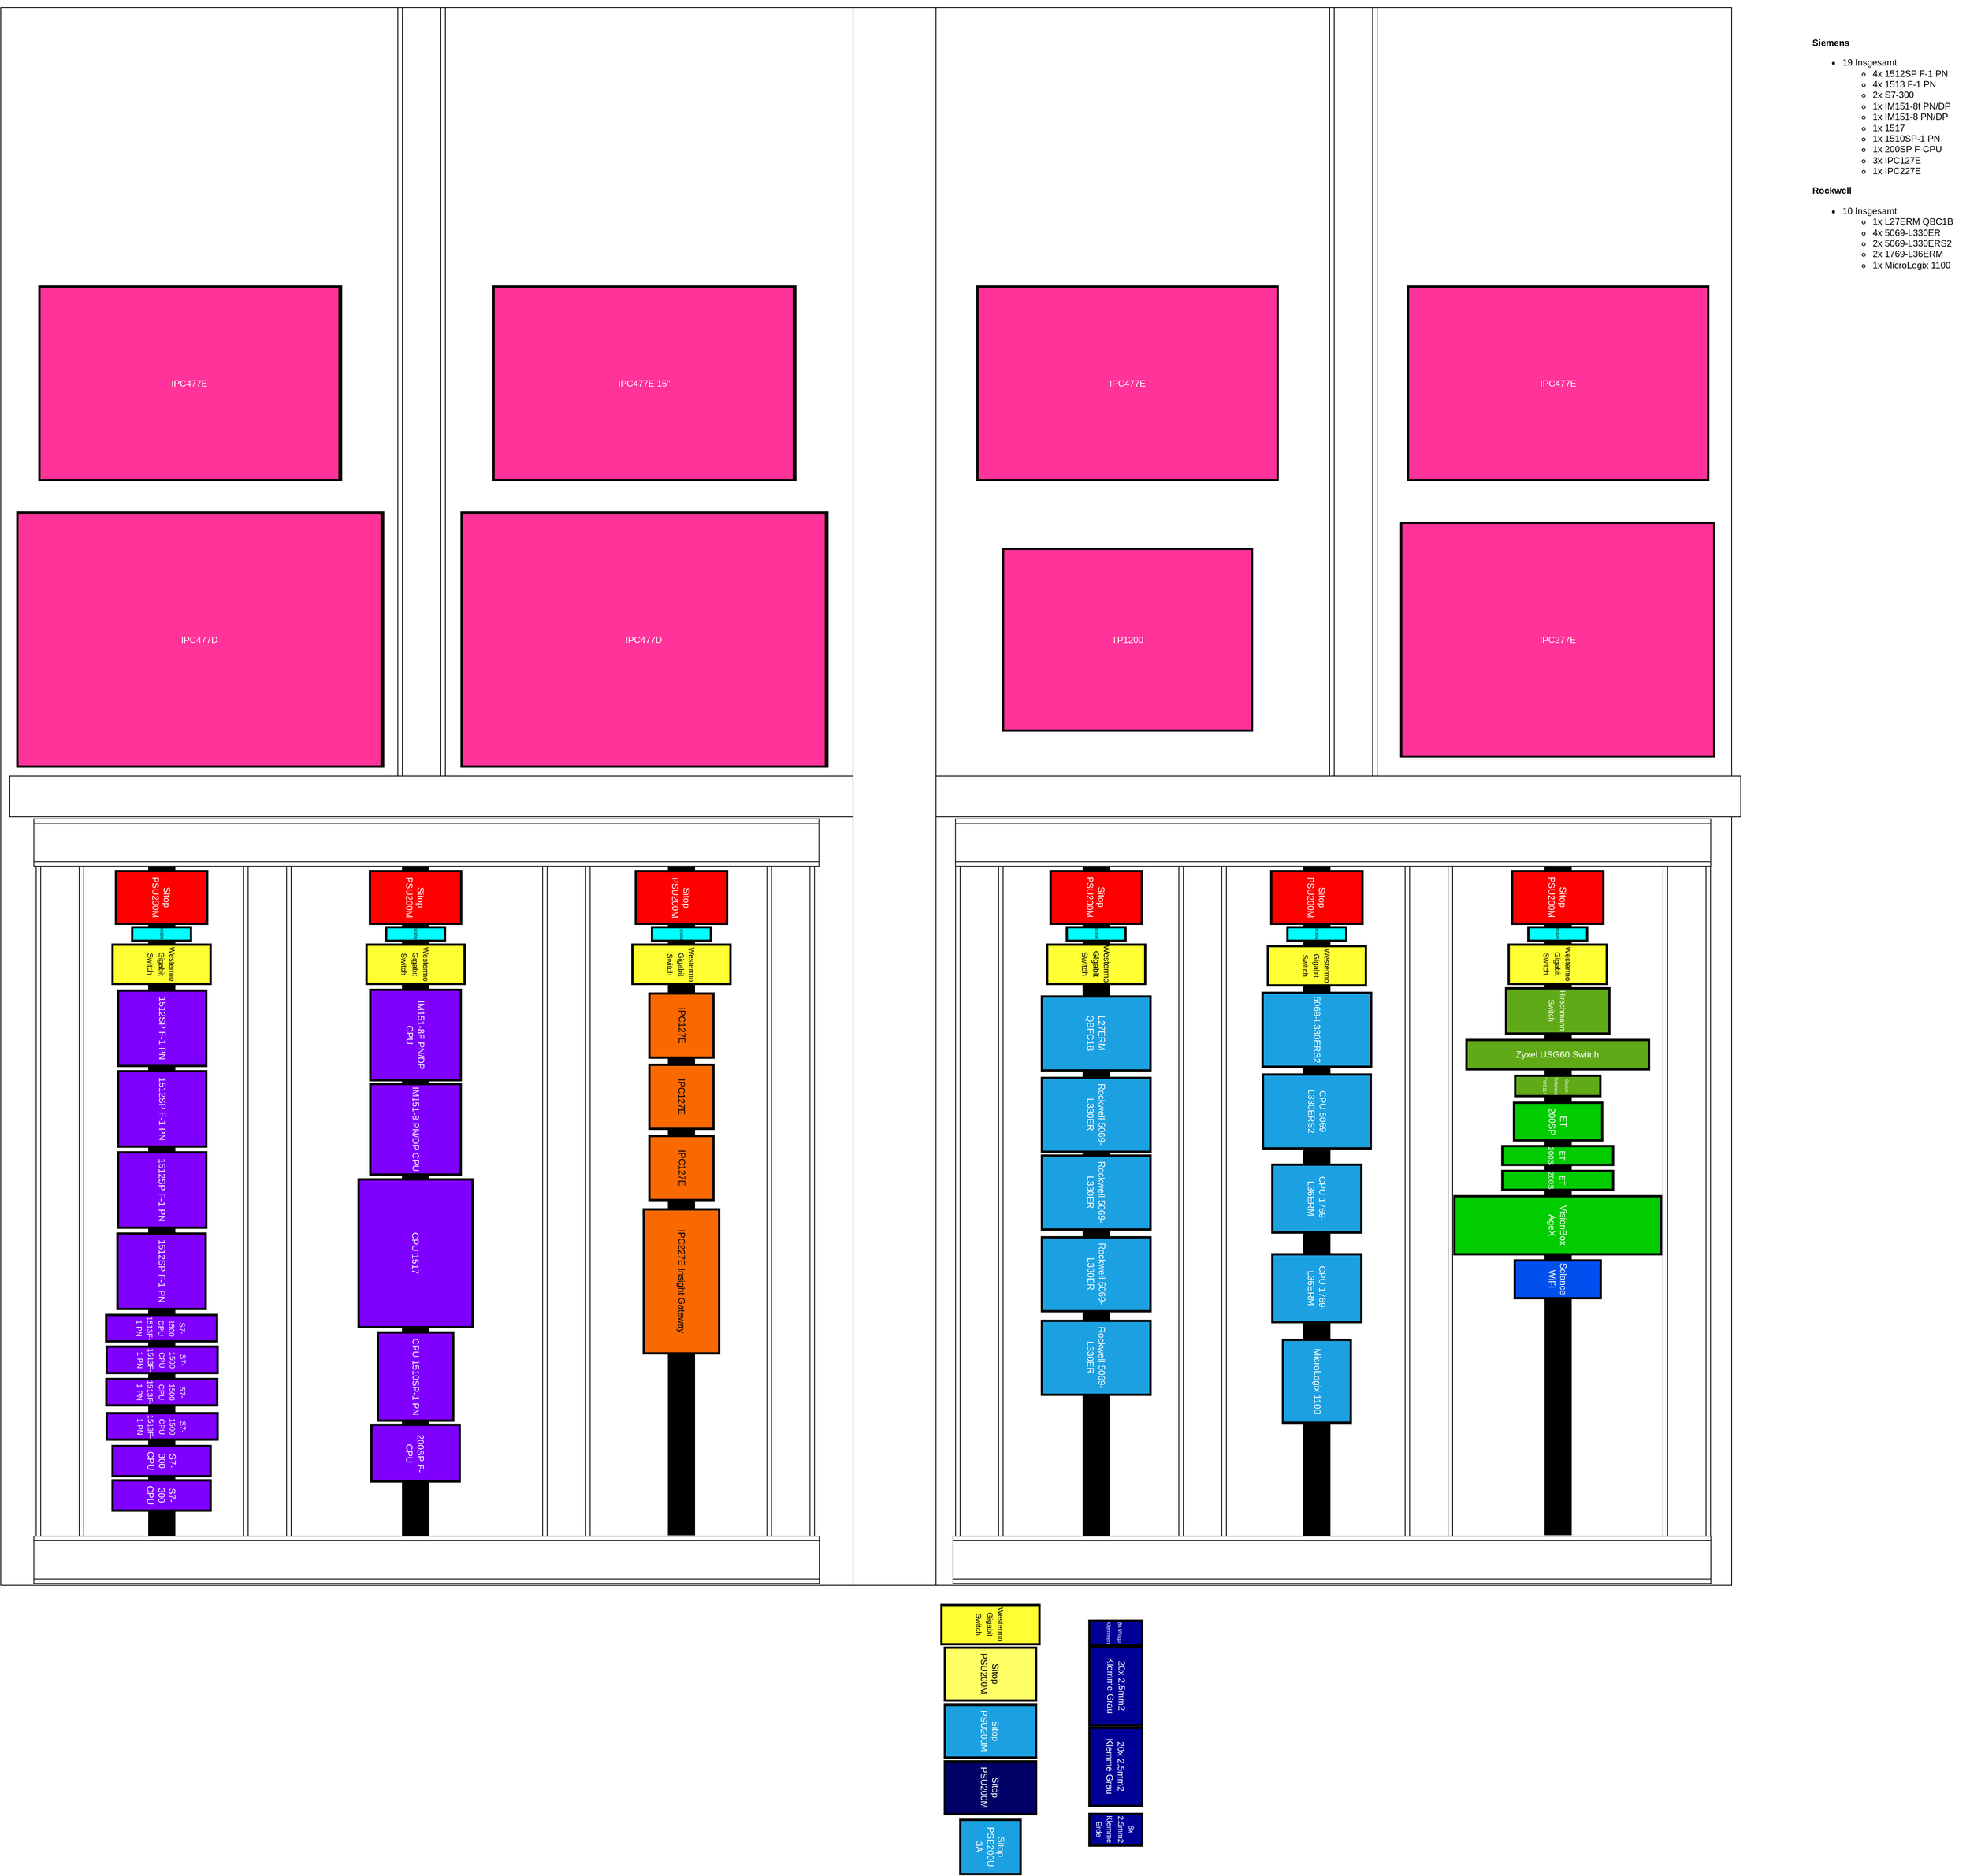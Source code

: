 <mxfile>
    <diagram id="4i3XlWR_qDF0VTYH1KfJ" name="Page-1">
        <mxGraphModel dx="471" dy="1349" grid="1" gridSize="10" guides="1" tooltips="1" connect="1" arrows="1" fold="1" page="1" pageScale="1" pageWidth="850" pageHeight="1100" math="0" shadow="0">
            <root>
                <mxCell id="0"/>
                <mxCell id="1" parent="0"/>
                <mxCell id="2" value="" style="rounded=0;whiteSpace=wrap;html=1;" parent="1" vertex="1">
                    <mxGeometry x="1790" y="70" width="2295" height="2093" as="geometry"/>
                </mxCell>
                <mxCell id="3" value="" style="rounded=0;whiteSpace=wrap;html=1;" parent="1" vertex="1">
                    <mxGeometry x="1802" y="1089.5" width="2295" height="54" as="geometry"/>
                </mxCell>
                <mxCell id="4" value="" style="rounded=0;whiteSpace=wrap;html=1;" parent="1" vertex="1">
                    <mxGeometry x="2920" y="70" width="110" height="2093" as="geometry"/>
                </mxCell>
                <mxCell id="5" value="IPC477D" style="rounded=0;whiteSpace=wrap;html=1;fillColor=#60a917;fontColor=#ffffff;strokeColor=#000000;strokeWidth=3;" parent="1" vertex="1">
                    <mxGeometry x="1814" y="740" width="483" height="337" as="geometry"/>
                </mxCell>
                <mxCell id="6" value="IPC477D" style="rounded=0;whiteSpace=wrap;html=1;fillColor=#60a917;fontColor=#ffffff;strokeColor=#000000;strokeWidth=3;" parent="1" vertex="1">
                    <mxGeometry x="2403" y="740" width="483" height="337" as="geometry"/>
                </mxCell>
                <mxCell id="8" value="IPC277E" style="rounded=0;whiteSpace=wrap;html=1;fillColor=#FF3399;fontColor=#ffffff;strokeColor=#000000;strokeWidth=3;" parent="1" vertex="1">
                    <mxGeometry x="3646.88" y="753.5" width="415" height="310" as="geometry"/>
                </mxCell>
                <mxCell id="11" value="TP1200" style="rounded=0;whiteSpace=wrap;html=1;fillColor=#FF3399;fontColor=#ffffff;strokeColor=#000000;strokeWidth=3;" parent="1" vertex="1">
                    <mxGeometry x="3119" y="788" width="330" height="241" as="geometry"/>
                </mxCell>
                <mxCell id="13" value="IPC477E" style="rounded=0;whiteSpace=wrap;html=1;fillColor=#FF3399;fontColor=#ffffff;strokeColor=#000000;strokeWidth=3;" parent="1" vertex="1">
                    <mxGeometry x="3085" y="440" width="398" height="257" as="geometry"/>
                </mxCell>
                <mxCell id="14" value="IPC477E" style="rounded=0;whiteSpace=wrap;html=1;fillColor=#FF3399;fontColor=#ffffff;strokeColor=#000000;strokeWidth=3;" parent="1" vertex="1">
                    <mxGeometry x="3655.88" y="440" width="398" height="257" as="geometry"/>
                </mxCell>
                <mxCell id="15" value="IPC477E" style="rounded=0;whiteSpace=wrap;html=1;fillColor=#FFCD42;fontColor=#ffffff;strokeColor=#000000;strokeWidth=3;" parent="1" vertex="1">
                    <mxGeometry x="1843.25" y="440" width="398" height="257" as="geometry"/>
                </mxCell>
                <mxCell id="16" value="IPC477E 15&quot;" style="rounded=0;whiteSpace=wrap;html=1;fillColor=#1ba1e2;fontColor=#ffffff;strokeColor=#000000;strokeWidth=3;" parent="1" vertex="1">
                    <mxGeometry x="2445.5" y="440" width="398" height="257" as="geometry"/>
                </mxCell>
                <mxCell id="17" value="" style="shape=process;whiteSpace=wrap;html=1;backgroundOutline=1;rotation=0;" parent="1" vertex="1">
                    <mxGeometry x="2316.5" y="70" width="63" height="1019.5" as="geometry"/>
                </mxCell>
                <mxCell id="18" value="" style="shape=process;whiteSpace=wrap;html=1;backgroundOutline=1;rotation=0;" parent="1" vertex="1">
                    <mxGeometry x="3552" y="70" width="63" height="1019.5" as="geometry"/>
                </mxCell>
                <mxCell id="25" value="" style="shape=process;whiteSpace=wrap;html=1;backgroundOutline=1;rotation=180;direction=east;" parent="1" vertex="1">
                    <mxGeometry x="2112" y="1203" width="63" height="903" as="geometry"/>
                </mxCell>
                <mxCell id="26" value="" style="shape=process;whiteSpace=wrap;html=1;backgroundOutline=1;rotation=180;direction=east;" parent="1" vertex="1">
                    <mxGeometry x="2508.5" y="1207" width="63" height="898" as="geometry"/>
                </mxCell>
                <mxCell id="27" value="" style="shape=process;whiteSpace=wrap;html=1;backgroundOutline=1;rotation=180;direction=east;" parent="1" vertex="1">
                    <mxGeometry x="2805.88" y="1204" width="63" height="898" as="geometry"/>
                </mxCell>
                <mxCell id="28" value="" style="shape=process;whiteSpace=wrap;html=1;backgroundOutline=1;rotation=180;direction=west;" parent="1" vertex="1">
                    <mxGeometry x="3056" y="1203.5" width="63" height="899" as="geometry"/>
                </mxCell>
                <mxCell id="29" value="" style="rounded=0;whiteSpace=wrap;html=1;fillColor=#000000;direction=east;rotation=90;" parent="1" vertex="1">
                    <mxGeometry x="2247.81" y="1633.84" width="889.41" height="35" as="geometry"/>
                </mxCell>
                <mxCell id="30" value="" style="rounded=0;whiteSpace=wrap;html=1;fillColor=#000000;direction=east;rotation=90;" parent="1" vertex="1">
                    <mxGeometry x="1892.22" y="1633.97" width="895.57" height="35" as="geometry"/>
                </mxCell>
                <mxCell id="31" value="" style="rounded=0;whiteSpace=wrap;html=1;fillColor=#000000;direction=east;rotation=90;" parent="1" vertex="1">
                    <mxGeometry x="1557.25" y="1636.25" width="892.5" height="35" as="geometry"/>
                </mxCell>
                <mxCell id="34" value="&lt;font color=&quot;#000000&quot; style=&quot;font-size: 10px;&quot;&gt;Westermo Gigabit Switch&lt;/font&gt;" style="rounded=0;whiteSpace=wrap;html=1;fillColor=#FFFF33;fontColor=#ffffff;strokeColor=#000000;strokeWidth=3;direction=east;rotation=90;" parent="1" vertex="1">
                    <mxGeometry x="1977.25" y="1274.12" width="52" height="130" as="geometry"/>
                </mxCell>
                <mxCell id="35" value="&lt;font color=&quot;#000000&quot; style=&quot;font-size: 10px;&quot;&gt;Westermo Gigabit Switch&lt;/font&gt;" style="rounded=0;whiteSpace=wrap;html=1;fillColor=#FFFF33;fontColor=#ffffff;strokeColor=#000000;strokeWidth=3;direction=east;rotation=90;" parent="1" vertex="1">
                    <mxGeometry x="2666.51" y="1274.12" width="52" height="130" as="geometry"/>
                </mxCell>
                <mxCell id="38" value="&lt;font color=&quot;#000000&quot; style=&quot;font-size: 10px;&quot;&gt;Westermo Gigabit Switch&lt;/font&gt;" style="rounded=0;whiteSpace=wrap;html=1;fillColor=#FFFF33;fontColor=#ffffff;strokeColor=#000000;strokeWidth=3;direction=east;rotation=90;" parent="1" vertex="1">
                    <mxGeometry x="2314.01" y="1274.12" width="52" height="130" as="geometry"/>
                </mxCell>
                <mxCell id="39" value="200SP F-CPU" style="rounded=0;whiteSpace=wrap;html=1;fillColor=#7F00FF;fontColor=#ffffff;strokeColor=#000000;strokeWidth=3;direction=east;rotation=90;" parent="1" vertex="1">
                    <mxGeometry x="2302.51" y="1929.12" width="75" height="117" as="geometry"/>
                </mxCell>
                <mxCell id="40" value="1512SP F-1 PN" style="rounded=0;whiteSpace=wrap;html=1;fillColor=#7F00FF;fontColor=#ffffff;strokeColor=#000000;strokeWidth=3;direction=east;rotation=90;" parent="1" vertex="1">
                    <mxGeometry x="1953.25" y="1687.88" width="100" height="117" as="geometry"/>
                </mxCell>
                <mxCell id="41" value="&lt;font style=&quot;font-size: 10px;&quot;&gt;S7-1500 CPU 1513F-1 PN&lt;/font&gt;" style="rounded=0;whiteSpace=wrap;html=1;fillColor=#7F00FF;fontColor=#ffffff;strokeColor=#000000;strokeWidth=3;direction=east;rotation=90;" parent="1" vertex="1">
                    <mxGeometry x="1985.75" y="1748.31" width="35" height="147" as="geometry"/>
                </mxCell>
                <mxCell id="42" value="IM151-8 PN/DP CPU" style="rounded=0;whiteSpace=wrap;html=1;fillColor=#7F00FF;fontColor=#ffffff;strokeColor=#000000;strokeWidth=3;direction=east;rotation=90;" parent="1" vertex="1">
                    <mxGeometry x="2280.01" y="1498" width="120" height="120" as="geometry"/>
                </mxCell>
                <mxCell id="43" value="S7-300 CPU" style="rounded=0;whiteSpace=wrap;html=1;fillColor=#7F00FF;fontColor=#ffffff;strokeColor=#000000;strokeWidth=3;direction=east;rotation=90;" parent="1" vertex="1">
                    <mxGeometry x="1983.25" y="1978.69" width="40" height="130" as="geometry"/>
                </mxCell>
                <mxCell id="44" value="" style="shape=process;whiteSpace=wrap;html=1;backgroundOutline=1;rotation=180;direction=east;" parent="1" vertex="1">
                    <mxGeometry x="1837" y="1207.5" width="63" height="890.5" as="geometry"/>
                </mxCell>
                <mxCell id="45" value="IM151-8F PN/DP CPU" style="rounded=0;whiteSpace=wrap;html=1;fillColor=#7F00FF;fontColor=#ffffff;strokeColor=#000000;strokeWidth=3;direction=east;rotation=90;" parent="1" vertex="1">
                    <mxGeometry x="2280.01" y="1373" width="120" height="120" as="geometry"/>
                </mxCell>
                <mxCell id="57" value="" style="rounded=0;whiteSpace=wrap;html=1;fillColor=#000000;direction=west;rotation=90;" parent="1" vertex="1">
                    <mxGeometry x="2797.44" y="1637.75" width="890" height="35" as="geometry"/>
                </mxCell>
                <mxCell id="58" value="" style="rounded=0;whiteSpace=wrap;html=1;fillColor=#000000;direction=west;rotation=90;" parent="1" vertex="1">
                    <mxGeometry x="3088.97" y="1634.22" width="892.07" height="35" as="geometry"/>
                </mxCell>
                <mxCell id="59" value="" style="rounded=0;whiteSpace=wrap;html=1;fillColor=#000000;direction=west;rotation=90;" parent="1" vertex="1">
                    <mxGeometry x="3411.14" y="1634.62" width="887.47" height="35" as="geometry"/>
                </mxCell>
                <mxCell id="60" value="&lt;span style=&quot;color: rgb(255, 255, 255); font-size: 10px;&quot;&gt;S7-1500 CPU 1513F-1 PN&lt;/span&gt;" style="rounded=0;whiteSpace=wrap;html=1;fillColor=#7F00FF;fontColor=#000000;strokeColor=#000000;strokeWidth=3;direction=west;rotation=90;" parent="1" vertex="1">
                    <mxGeometry x="1986.0" y="1833.31" width="35" height="147" as="geometry"/>
                </mxCell>
                <mxCell id="61" value="Rockwell 5069-L330ER" style="rounded=0;whiteSpace=wrap;html=1;fillColor=#1ba1e2;fontColor=#ffffff;strokeColor=#000000;strokeWidth=3;direction=west;rotation=90;" parent="1" vertex="1">
                    <mxGeometry x="3193.44" y="1570" width="98" height="144" as="geometry"/>
                </mxCell>
                <mxCell id="62" value="&lt;span style=&quot;font-size: 10px;&quot;&gt;S7-1500 CPU 1513F-1 PN&lt;/span&gt;" style="rounded=0;whiteSpace=wrap;html=1;fillColor=#7F00FF;fontColor=#ffffff;strokeColor=#000000;strokeWidth=3;direction=west;rotation=90;" parent="1" vertex="1">
                    <mxGeometry x="1986.5" y="1790.31" width="35" height="147" as="geometry"/>
                </mxCell>
                <mxCell id="64" value="Rockwell 5069-L330ER" style="rounded=0;whiteSpace=wrap;html=1;fillColor=#1ba1e2;fontColor=#ffffff;strokeColor=#000000;strokeWidth=3;direction=west;rotation=90;" parent="1" vertex="1">
                    <mxGeometry x="3193.44" y="1789.12" width="98" height="144" as="geometry"/>
                </mxCell>
                <mxCell id="65" value="&lt;span style=&quot;font-size: 11px;&quot;&gt;&lt;font color=&quot;#000000&quot;&gt;Westermo Gigabit Switch&lt;/font&gt;&lt;/span&gt;" style="rounded=0;whiteSpace=wrap;html=1;fillColor=#FFFF33;fontColor=#ffffff;strokeColor=#000000;strokeWidth=3;direction=west;rotation=90;" parent="1" vertex="1">
                    <mxGeometry x="3216.44" y="1274.12" width="52" height="130" as="geometry"/>
                </mxCell>
                <mxCell id="66" value="&lt;font style=&quot;font-size: 7px;&quot;&gt;8x Wago Klemmen&lt;/font&gt;" style="rounded=0;whiteSpace=wrap;html=1;fillColor=#000099;fontColor=#ffffff;strokeColor=#000000;strokeWidth=3;direction=west;rotation=90;" parent="1" vertex="1">
                    <mxGeometry x="3252.44" y="2190.91" width="32" height="70" as="geometry"/>
                </mxCell>
                <mxCell id="67" value="S7-300 CPU" style="rounded=0;whiteSpace=wrap;html=1;fillColor=#7F00FF;fontColor=#ffffff;strokeColor=#000000;strokeWidth=3;direction=west;rotation=90;" parent="1" vertex="1">
                    <mxGeometry x="1983.25" y="1933.12" width="40" height="130" as="geometry"/>
                </mxCell>
                <mxCell id="68" value="Sitop PSU200M" style="rounded=0;whiteSpace=wrap;html=1;fillColor=#000066;fontColor=#ffffff;strokeColor=#000000;strokeWidth=3;direction=west;rotation=90;" parent="1" vertex="1">
                    <mxGeometry x="3067.22" y="2371" width="70" height="121" as="geometry"/>
                </mxCell>
                <mxCell id="69" value="&lt;font style=&quot;font-size: 10px;&quot;&gt;Westermo Gigabit Switch&lt;/font&gt;" style="rounded=0;whiteSpace=wrap;html=1;fillColor=#FFFF33;fontColor=#000000;strokeColor=#000000;strokeWidth=3;direction=west;rotation=90;" parent="1" vertex="1">
                    <mxGeometry x="3076.22" y="2150" width="52" height="130" as="geometry"/>
                </mxCell>
                <mxCell id="70" value="&lt;font color=&quot;#ffffff&quot;&gt;1512SP F-1 PN&lt;/font&gt;" style="rounded=0;whiteSpace=wrap;html=1;fillColor=#7F00FF;fontColor=#000000;strokeColor=#000000;strokeWidth=3;direction=west;rotation=90;" parent="1" vertex="1">
                    <mxGeometry x="1954" y="1365.5" width="100" height="117" as="geometry"/>
                </mxCell>
                <mxCell id="72" value="Sitop PSU200M" style="rounded=0;whiteSpace=wrap;html=1;fillColor=#1ba1e2;fontColor=#ffffff;strokeColor=#000000;strokeWidth=3;direction=west;rotation=90;" parent="1" vertex="1">
                    <mxGeometry x="3067.22" y="2296" width="70" height="121" as="geometry"/>
                </mxCell>
                <mxCell id="73" value="Sitop PSE200U 3A" style="rounded=0;whiteSpace=wrap;html=1;fillColor=#1ba1e2;fontColor=#ffffff;strokeColor=#000000;strokeWidth=3;direction=west;rotation=90;" parent="1" vertex="1">
                    <mxGeometry x="3066.22" y="2470" width="72" height="80" as="geometry"/>
                </mxCell>
                <mxCell id="74" value="&lt;font color=&quot;#000000&quot; style=&quot;font-size: 10px;&quot;&gt;Westermo Gigabit Switch&lt;/font&gt;" style="rounded=0;whiteSpace=wrap;html=1;fillColor=#FFFF33;fontColor=#ffffff;strokeColor=#000000;strokeWidth=3;direction=west;rotation=90;" parent="1" vertex="1">
                    <mxGeometry x="3509.01" y="1276.12" width="52" height="130" as="geometry"/>
                </mxCell>
                <mxCell id="75" value="1512SP F-1 PN" style="rounded=0;whiteSpace=wrap;html=1;fillColor=#7F00FF;fontColor=#ffffff;strokeColor=#000000;strokeWidth=3;direction=west;rotation=90;" parent="1" vertex="1">
                    <mxGeometry x="1954.0" y="1472.5" width="100" height="117" as="geometry"/>
                </mxCell>
                <mxCell id="76" value="5069-L330ERS2" style="rounded=0;whiteSpace=wrap;html=1;fillColor=#1ba1e2;fontColor=#ffffff;strokeColor=#000000;strokeWidth=3;direction=west;rotation=90;" parent="1" vertex="1">
                    <mxGeometry x="3486.01" y="1354" width="98" height="144" as="geometry"/>
                </mxCell>
                <mxCell id="77" value="Sitop PSU200M" style="rounded=0;whiteSpace=wrap;html=1;fillColor=#FFFF66;fontColor=#000000;strokeColor=#000000;strokeWidth=3;direction=west;rotation=90;" parent="1" vertex="1">
                    <mxGeometry x="3067.22" y="2220" width="70" height="121" as="geometry"/>
                </mxCell>
                <mxCell id="78" value="&lt;font color=&quot;#ffffff&quot;&gt;1512SP F-1 PN&lt;/font&gt;" style="rounded=0;whiteSpace=wrap;html=1;fillColor=#7F00FF;fontColor=#000000;strokeColor=#000000;strokeWidth=3;direction=west;rotation=90;" parent="1" vertex="1">
                    <mxGeometry x="1954.0" y="1580.12" width="100" height="117" as="geometry"/>
                </mxCell>
                <mxCell id="79" value="CPU 1517" style="rounded=0;whiteSpace=wrap;html=1;fillColor=#7F00FF;fontColor=#ffffff;strokeColor=#000000;strokeWidth=3;direction=west;rotation=90;" parent="1" vertex="1">
                    <mxGeometry x="2242.01" y="1647" width="196" height="151" as="geometry"/>
                </mxCell>
                <mxCell id="80" value="" style="shape=process;whiteSpace=wrap;html=1;backgroundOutline=1;rotation=180;direction=west;" parent="1" vertex="1">
                    <mxGeometry x="3352" y="1204" width="63" height="902" as="geometry"/>
                </mxCell>
                <mxCell id="81" value="" style="shape=process;whiteSpace=wrap;html=1;backgroundOutline=1;rotation=180;direction=west;" parent="1" vertex="1">
                    <mxGeometry x="3652" y="1208" width="63" height="898.5" as="geometry"/>
                </mxCell>
                <mxCell id="82" value="" style="shape=process;whiteSpace=wrap;html=1;backgroundOutline=1;rotation=180;direction=west;" parent="1" vertex="1">
                    <mxGeometry x="3994" y="1205.74" width="63" height="898.91" as="geometry"/>
                </mxCell>
                <mxCell id="83" value="&lt;font style=&quot;&quot;&gt;&lt;font color=&quot;#ffffff&quot; style=&quot;font-size: 6px;&quot;&gt;Switch Teltonica TWS114&lt;/font&gt;&lt;br&gt;&lt;/font&gt;" style="rounded=0;whiteSpace=wrap;html=1;fillColor=#60A917;fontColor=#000000;strokeColor=#000000;strokeWidth=3;direction=west;rotation=90;" parent="1" vertex="1">
                    <mxGeometry x="3840.88" y="1444" width="27" height="113" as="geometry"/>
                </mxCell>
                <mxCell id="84" value="&lt;font style=&quot;font-size: 10px;&quot; color=&quot;#000000&quot;&gt;Westermo Gigabit Switch&lt;/font&gt;" style="rounded=0;whiteSpace=wrap;html=1;fillColor=#FFFF33;fontColor=#ffffff;strokeColor=#000000;strokeWidth=3;direction=west;rotation=90;" parent="1" vertex="1">
                    <mxGeometry x="3828.38" y="1274.12" width="52" height="130" as="geometry"/>
                </mxCell>
                <mxCell id="85" value="&lt;span style=&quot;color: rgb(255, 255, 255); font-size: 10px;&quot;&gt;S7-1500 CPU 1513F-1 PN&lt;/span&gt;" style="rounded=0;whiteSpace=wrap;html=1;fillColor=#7F00FF;strokeWidth=3;direction=east;rotation=90;" parent="1" vertex="1">
                    <mxGeometry x="1986.5" y="1878.62" width="35" height="147" as="geometry"/>
                </mxCell>
                <mxCell id="86" value="Rockwell 5069-L330ER" style="rounded=0;whiteSpace=wrap;html=1;fillColor=#1ba1e2;strokeWidth=3;direction=east;rotation=90;fontColor=#ffffff;strokeColor=#000000;" parent="1" vertex="1">
                    <mxGeometry x="3193.44" y="1678.36" width="98" height="144" as="geometry"/>
                </mxCell>
                <mxCell id="87" value="" style="shape=process;whiteSpace=wrap;html=1;backgroundOutline=1;rotation=-90;direction=east;" parent="1" vertex="1">
                    <mxGeometry x="2323.06" y="1608.44" width="63" height="1041.35" as="geometry"/>
                </mxCell>
                <mxCell id="88" value="Sclance WiFi" style="rounded=0;whiteSpace=wrap;html=1;fillColor=#0050ef;fontColor=#ffffff;strokeColor=#000000;strokeWidth=3;direction=east;rotation=90;" parent="1" vertex="1">
                    <mxGeometry x="3829.38" y="1700" width="50" height="114" as="geometry"/>
                </mxCell>
                <mxCell id="89" value="CPU 1510SP-1 PN" style="rounded=0;whiteSpace=wrap;html=1;fillColor=#7F00FF;fontColor=#ffffff;strokeColor=#000000;strokeWidth=3;direction=east;rotation=90;" parent="1" vertex="1">
                    <mxGeometry x="2281.51" y="1836" width="117" height="100" as="geometry"/>
                </mxCell>
                <mxCell id="91" value="" style="shape=process;whiteSpace=wrap;html=1;backgroundOutline=1;rotation=-90;direction=east;" parent="1" vertex="1">
                    <mxGeometry x="2322.85" y="657.18" width="63" height="1040.94" as="geometry"/>
                </mxCell>
                <mxCell id="92" value="" style="shape=process;whiteSpace=wrap;html=1;backgroundOutline=1;rotation=-90;direction=east;" parent="1" vertex="1">
                    <mxGeometry x="3523.49" y="1626.72" width="63" height="1004.79" as="geometry"/>
                </mxCell>
                <mxCell id="93" value="" style="shape=process;whiteSpace=wrap;html=1;backgroundOutline=1;rotation=-90;direction=east;" parent="1" vertex="1">
                    <mxGeometry x="3525.05" y="676.95" width="63" height="1001.41" as="geometry"/>
                </mxCell>
                <mxCell id="102" value="IPC477D" style="rounded=0;whiteSpace=wrap;html=1;fillColor=#FF3399;fontColor=#ffffff;strokeColor=#000000;strokeWidth=3;" parent="1" vertex="1">
                    <mxGeometry x="1812" y="740" width="483" height="337" as="geometry"/>
                </mxCell>
                <mxCell id="103" value="IPC477E" style="rounded=0;whiteSpace=wrap;html=1;fillColor=#FF3399;fontColor=#ffffff;strokeColor=#000000;strokeWidth=3;" parent="1" vertex="1">
                    <mxGeometry x="1841.25" y="440" width="398" height="257" as="geometry"/>
                </mxCell>
                <mxCell id="104" value="IPC477E 15&quot;" style="rounded=0;whiteSpace=wrap;html=1;fillColor=#FF3399;fontColor=#ffffff;strokeColor=#000000;strokeWidth=3;" parent="1" vertex="1">
                    <mxGeometry x="2443.5" y="440" width="398" height="257" as="geometry"/>
                </mxCell>
                <mxCell id="105" value="IPC477D" style="rounded=0;whiteSpace=wrap;html=1;fillColor=#FF3399;fontColor=#ffffff;strokeColor=#000000;strokeWidth=3;" parent="1" vertex="1">
                    <mxGeometry x="2401" y="740" width="483" height="337" as="geometry"/>
                </mxCell>
                <mxCell id="106" value="MicroLogix 1100" style="rounded=0;whiteSpace=wrap;html=1;fontColor=#ffffff;fillColor=#1ba1e2;rotation=90;strokeColor=#000000;strokeWidth=3;" parent="1" vertex="1">
                    <mxGeometry x="3480.01" y="1847.31" width="110" height="90" as="geometry"/>
                </mxCell>
                <mxCell id="46" value="CPU 1769-L36ERM" style="rounded=0;whiteSpace=wrap;html=1;fillColor=#1ba1e2;fontColor=#ffffff;strokeColor=#000000;strokeWidth=3;direction=east;rotation=90;" parent="1" vertex="1">
                    <mxGeometry x="3490" y="1591" width="90" height="118" as="geometry"/>
                </mxCell>
                <mxCell id="47" value="CPU 1769-L36ERM" style="rounded=0;whiteSpace=wrap;html=1;fillColor=#1ba1e2;fontColor=#ffffff;strokeColor=#000000;strokeWidth=3;direction=east;rotation=90;" parent="1" vertex="1">
                    <mxGeometry x="3490" y="1709.78" width="90" height="118" as="geometry"/>
                </mxCell>
                <mxCell id="48" value="CPU 5069 L330ERS2" style="rounded=0;whiteSpace=wrap;html=1;fillColor=#1ba1e2;fontColor=#ffffff;strokeColor=#000000;strokeWidth=3;direction=east;rotation=90;" parent="1" vertex="1">
                    <mxGeometry x="3486.01" y="1462.9" width="98" height="143" as="geometry"/>
                </mxCell>
                <mxCell id="33" value="&lt;font style=&quot;font-size: 10px;&quot;&gt;Hirschmann Switch&lt;/font&gt;" style="rounded=0;whiteSpace=wrap;html=1;fillColor=#60A917;fontColor=#ffffff;strokeColor=#000000;strokeWidth=3;direction=east;rotation=90;" parent="1" vertex="1">
                    <mxGeometry x="3824.38" y="1332.5" width="60" height="137" as="geometry"/>
                </mxCell>
                <mxCell id="37" value="VisionBox AgeX" style="rounded=0;whiteSpace=wrap;html=1;fillColor=#00CC00;fontColor=#ffffff;strokeColor=#000000;strokeWidth=3;direction=east;rotation=90;" parent="1" vertex="1">
                    <mxGeometry x="3815.88" y="1548.31" width="77" height="274" as="geometry"/>
                </mxCell>
                <mxCell id="52" value="&lt;font style=&quot;font-size: 10px;&quot;&gt;ET 200S&lt;/font&gt;" style="rounded=0;whiteSpace=wrap;html=1;fillColor=#00CC00;fontColor=#ffffff;strokeColor=#000000;strokeWidth=3;direction=east;rotation=90;" parent="1" vertex="1">
                    <mxGeometry x="3841.88" y="1552.31" width="25" height="147" as="geometry"/>
                </mxCell>
                <mxCell id="53" value="&lt;span style=&quot;font-size: 10px;&quot;&gt;ET 200S&lt;/span&gt;" style="rounded=0;whiteSpace=wrap;html=1;fillColor=#00CC00;fontColor=#ffffff;strokeColor=#000000;strokeWidth=3;direction=east;rotation=90;" parent="1" vertex="1">
                    <mxGeometry x="3841.88" y="1519.31" width="25" height="147" as="geometry"/>
                </mxCell>
                <mxCell id="54" value="ET 200SP" style="rounded=0;whiteSpace=wrap;html=1;fillColor=#00CC00;fontColor=#ffffff;strokeColor=#000000;strokeWidth=3;direction=east;rotation=90;" parent="1" vertex="1">
                    <mxGeometry x="3829.88" y="1489.31" width="50" height="117" as="geometry"/>
                </mxCell>
                <mxCell id="56" value="Zyxel USG60 Switch" style="rounded=0;whiteSpace=wrap;html=1;fillColor=#60A917;fontColor=#ffffff;strokeColor=#000000;strokeWidth=3;direction=east;rotation=0;" parent="1" vertex="1">
                    <mxGeometry x="3733.38" y="1439.5" width="242" height="39" as="geometry"/>
                </mxCell>
                <mxCell id="49" value="20x 2.5mm2 Klemme Grau" style="rounded=0;whiteSpace=wrap;html=1;fillColor=#000099;fontColor=#ffffff;strokeColor=#000000;strokeWidth=3;direction=east;rotation=90;" parent="1" vertex="1">
                    <mxGeometry x="3216.44" y="2368.6" width="104" height="70" as="geometry"/>
                </mxCell>
                <mxCell id="50" value="20x 2.5mm2 Klemme Grau" style="rounded=0;whiteSpace=wrap;html=1;fillColor=#000099;fontColor=#ffffff;strokeColor=#000000;strokeWidth=3;direction=east;rotation=90;" parent="1" vertex="1">
                    <mxGeometry x="3216.44" y="2261.48" width="104" height="70" as="geometry"/>
                </mxCell>
                <mxCell id="51" value="&lt;font style=&quot;font-size: 10px;&quot;&gt;8x 2.5mm2 Klemme Erde&lt;/font&gt;" style="rounded=0;whiteSpace=wrap;html=1;fillColor=#000099;fontColor=#ffffff;strokeColor=#000000;strokeWidth=3;direction=east;rotation=90;" parent="1" vertex="1">
                    <mxGeometry x="3247.44" y="2452.1" width="42" height="70" as="geometry"/>
                </mxCell>
                <mxCell id="109" value="IPC227E Insight Gateway" style="rounded=0;whiteSpace=wrap;html=1;fillColor=#fa6800;fontColor=#000000;strokeColor=#000000;strokeWidth=3;direction=east;rotation=90;" parent="1" vertex="1">
                    <mxGeometry x="2597.01" y="1709.78" width="191" height="100" as="geometry"/>
                </mxCell>
                <mxCell id="110" value="IPC127E" style="rounded=0;whiteSpace=wrap;html=1;fillColor=#fa6800;fontColor=#000000;strokeColor=#000000;strokeWidth=3;direction=east;rotation=90;" parent="1" vertex="1">
                    <mxGeometry x="2650.01" y="1566.9" width="85" height="85" as="geometry"/>
                </mxCell>
                <mxCell id="111" value="IPC127E" style="rounded=0;whiteSpace=wrap;html=1;fillColor=#fa6800;fontColor=#000000;strokeColor=#000000;strokeWidth=3;direction=west;rotation=90;" parent="1" vertex="1">
                    <mxGeometry x="2650.01" y="1472.4" width="85" height="85" as="geometry"/>
                </mxCell>
                <mxCell id="112" value="IPC127E" style="rounded=0;whiteSpace=wrap;html=1;fillColor=#fa6800;fontColor=#000000;strokeColor=#000000;strokeWidth=3;direction=east;rotation=90;" parent="1" vertex="1">
                    <mxGeometry x="2650.01" y="1377.9" width="85" height="85" as="geometry"/>
                </mxCell>
                <mxCell id="113" value="L27ERM QBFC1B" style="rounded=0;whiteSpace=wrap;html=1;fillColor=#1ba1e2;fontColor=#ffffff;strokeColor=#000000;strokeWidth=3;direction=east;rotation=90;" parent="1" vertex="1">
                    <mxGeometry x="3193.44" y="1358.9" width="98" height="144" as="geometry"/>
                </mxCell>
                <mxCell id="114" value="Rockwell 5069-L330ER" style="rounded=0;whiteSpace=wrap;html=1;fillColor=#1ba1e2;fontColor=#ffffff;strokeColor=#000000;strokeWidth=3;direction=west;rotation=90;" parent="1" vertex="1">
                    <mxGeometry x="3193.44" y="1466.9" width="98" height="144" as="geometry"/>
                </mxCell>
                <mxCell id="116" value="Sitop PSU200M" style="rounded=0;whiteSpace=wrap;html=1;fillColor=#FF0000;fontColor=#ffffff;strokeColor=#000000;strokeWidth=3;direction=west;rotation=90;" parent="1" vertex="1">
                    <mxGeometry x="1968.25" y="1190" width="70" height="121" as="geometry"/>
                </mxCell>
                <mxCell id="117" value="Sitop PSU200M" style="rounded=0;whiteSpace=wrap;html=1;fillColor=#FF0000;fontColor=#ffffff;strokeColor=#000000;strokeWidth=3;direction=west;rotation=90;" parent="1" vertex="1">
                    <mxGeometry x="2305" y="1190" width="70" height="121" as="geometry"/>
                </mxCell>
                <mxCell id="118" value="Sitop PSU200M" style="rounded=0;whiteSpace=wrap;html=1;fillColor=#FF0000;fontColor=#ffffff;strokeColor=#000000;strokeWidth=3;direction=west;rotation=90;" parent="1" vertex="1">
                    <mxGeometry x="2657.51" y="1190" width="70" height="121" as="geometry"/>
                </mxCell>
                <mxCell id="119" value="Sitop PSU200M" style="rounded=0;whiteSpace=wrap;html=1;fillColor=#FF0000;fontColor=#ffffff;strokeColor=#000000;strokeWidth=3;direction=west;rotation=90;" parent="1" vertex="1">
                    <mxGeometry x="3207.44" y="1190" width="70" height="121" as="geometry"/>
                </mxCell>
                <mxCell id="120" value="Sitop PSU200M" style="rounded=0;whiteSpace=wrap;html=1;fillColor=#FF0000;fontColor=#ffffff;strokeColor=#000000;strokeWidth=3;direction=west;rotation=90;" parent="1" vertex="1">
                    <mxGeometry x="3500" y="1190" width="70" height="121" as="geometry"/>
                </mxCell>
                <mxCell id="121" value="Sitop PSU200M" style="rounded=0;whiteSpace=wrap;html=1;fillColor=#FF0000;fontColor=#ffffff;strokeColor=#000000;strokeWidth=3;direction=west;rotation=90;" parent="1" vertex="1">
                    <mxGeometry x="3819.38" y="1190" width="70" height="121" as="geometry"/>
                </mxCell>
                <mxCell id="122" value="&lt;font color=&quot;#000000&quot; style=&quot;font-size: 5px;&quot;&gt;IC60N&lt;/font&gt;" style="rounded=0;whiteSpace=wrap;html=1;strokeColor=#000000;strokeWidth=3;fontSize=6;fontColor=#FFFFFF;fillColor=#00FFFF;rotation=90;" parent="1" vertex="1">
                    <mxGeometry x="1994.25" y="1260" width="18" height="78" as="geometry"/>
                </mxCell>
                <mxCell id="124" value="&lt;font color=&quot;#000000&quot; style=&quot;font-size: 5px;&quot;&gt;IC60N&lt;/font&gt;" style="rounded=0;whiteSpace=wrap;html=1;strokeColor=#000000;strokeWidth=3;fontSize=6;fontColor=#FFFFFF;fillColor=#00FFFF;rotation=90;" parent="1" vertex="1">
                    <mxGeometry x="2331.01" y="1260" width="18" height="78" as="geometry"/>
                </mxCell>
                <mxCell id="125" value="&lt;font color=&quot;#000000&quot; style=&quot;font-size: 5px;&quot;&gt;IC60N&lt;/font&gt;" style="rounded=0;whiteSpace=wrap;html=1;strokeColor=#000000;strokeWidth=3;fontSize=6;fontColor=#FFFFFF;fillColor=#00FFFF;rotation=90;" parent="1" vertex="1">
                    <mxGeometry x="2683.51" y="1260" width="18" height="78" as="geometry"/>
                </mxCell>
                <mxCell id="126" value="&lt;font color=&quot;#000000&quot; style=&quot;font-size: 5px;&quot;&gt;IC60N&lt;/font&gt;" style="rounded=0;whiteSpace=wrap;html=1;strokeColor=#000000;strokeWidth=3;fontSize=6;fontColor=#FFFFFF;fillColor=#00FFFF;rotation=90;" parent="1" vertex="1">
                    <mxGeometry x="3233.44" y="1260" width="18" height="78" as="geometry"/>
                </mxCell>
                <mxCell id="127" value="&lt;font color=&quot;#000000&quot; style=&quot;font-size: 5px;&quot;&gt;IC60N&lt;/font&gt;" style="rounded=0;whiteSpace=wrap;html=1;strokeColor=#000000;strokeWidth=3;fontSize=6;fontColor=#FFFFFF;fillColor=#00FFFF;rotation=90;" parent="1" vertex="1">
                    <mxGeometry x="3526" y="1260" width="18" height="78" as="geometry"/>
                </mxCell>
                <mxCell id="128" value="&lt;font color=&quot;#000000&quot; style=&quot;font-size: 5px;&quot;&gt;IC60N&lt;/font&gt;" style="rounded=0;whiteSpace=wrap;html=1;strokeColor=#000000;strokeWidth=3;fontSize=6;fontColor=#FFFFFF;fillColor=#00FFFF;rotation=90;" parent="1" vertex="1">
                    <mxGeometry x="3845.38" y="1260" width="18" height="78" as="geometry"/>
                </mxCell>
                <mxCell id="129" value="&lt;b&gt;Siemens&lt;/b&gt;&lt;br&gt;&lt;ul&gt;&lt;li&gt;19 Insgesamt&lt;/li&gt;&lt;ul&gt;&lt;li&gt;4x 1512SP F-1 PN&lt;/li&gt;&lt;li&gt;4x 1513 F-1 PN&lt;/li&gt;&lt;li&gt;2x S7-300&lt;/li&gt;&lt;li&gt;1x IM151-8f PN/DP&lt;/li&gt;&lt;li&gt;1x IM151-8 PN/DP&lt;/li&gt;&lt;li&gt;1x 1517&lt;/li&gt;&lt;li&gt;1x 1510SP-1 PN&lt;/li&gt;&lt;li&gt;1x 200SP F-CPU&lt;/li&gt;&lt;li&gt;3x IPC127E&lt;/li&gt;&lt;li&gt;1x IPC227E&lt;/li&gt;&lt;/ul&gt;&lt;/ul&gt;&lt;b&gt;Rockwell&lt;/b&gt;&lt;br&gt;&lt;ul style=&quot;&quot;&gt;&lt;li style=&quot;&quot;&gt;10 Insgesamt&lt;/li&gt;&lt;ul&gt;&lt;li style=&quot;&quot;&gt;1x L27ERM QBC1B&lt;/li&gt;&lt;li style=&quot;&quot;&gt;4x 5069-L330ER&lt;/li&gt;&lt;li style=&quot;&quot;&gt;2x 5069-L330ERS2&lt;/li&gt;&lt;li style=&quot;&quot;&gt;2x 1769-L36ERM&lt;/li&gt;&lt;li style=&quot;&quot;&gt;1x MicroLogix 1100&lt;/li&gt;&lt;/ul&gt;&lt;/ul&gt;" style="text;html=1;strokeColor=none;fillColor=none;align=left;verticalAlign=middle;whiteSpace=wrap;rounded=0;" parent="1" vertex="1">
                    <mxGeometry x="4190" y="60" width="210" height="420" as="geometry"/>
                </mxCell>
            </root>
        </mxGraphModel>
    </diagram>
</mxfile>